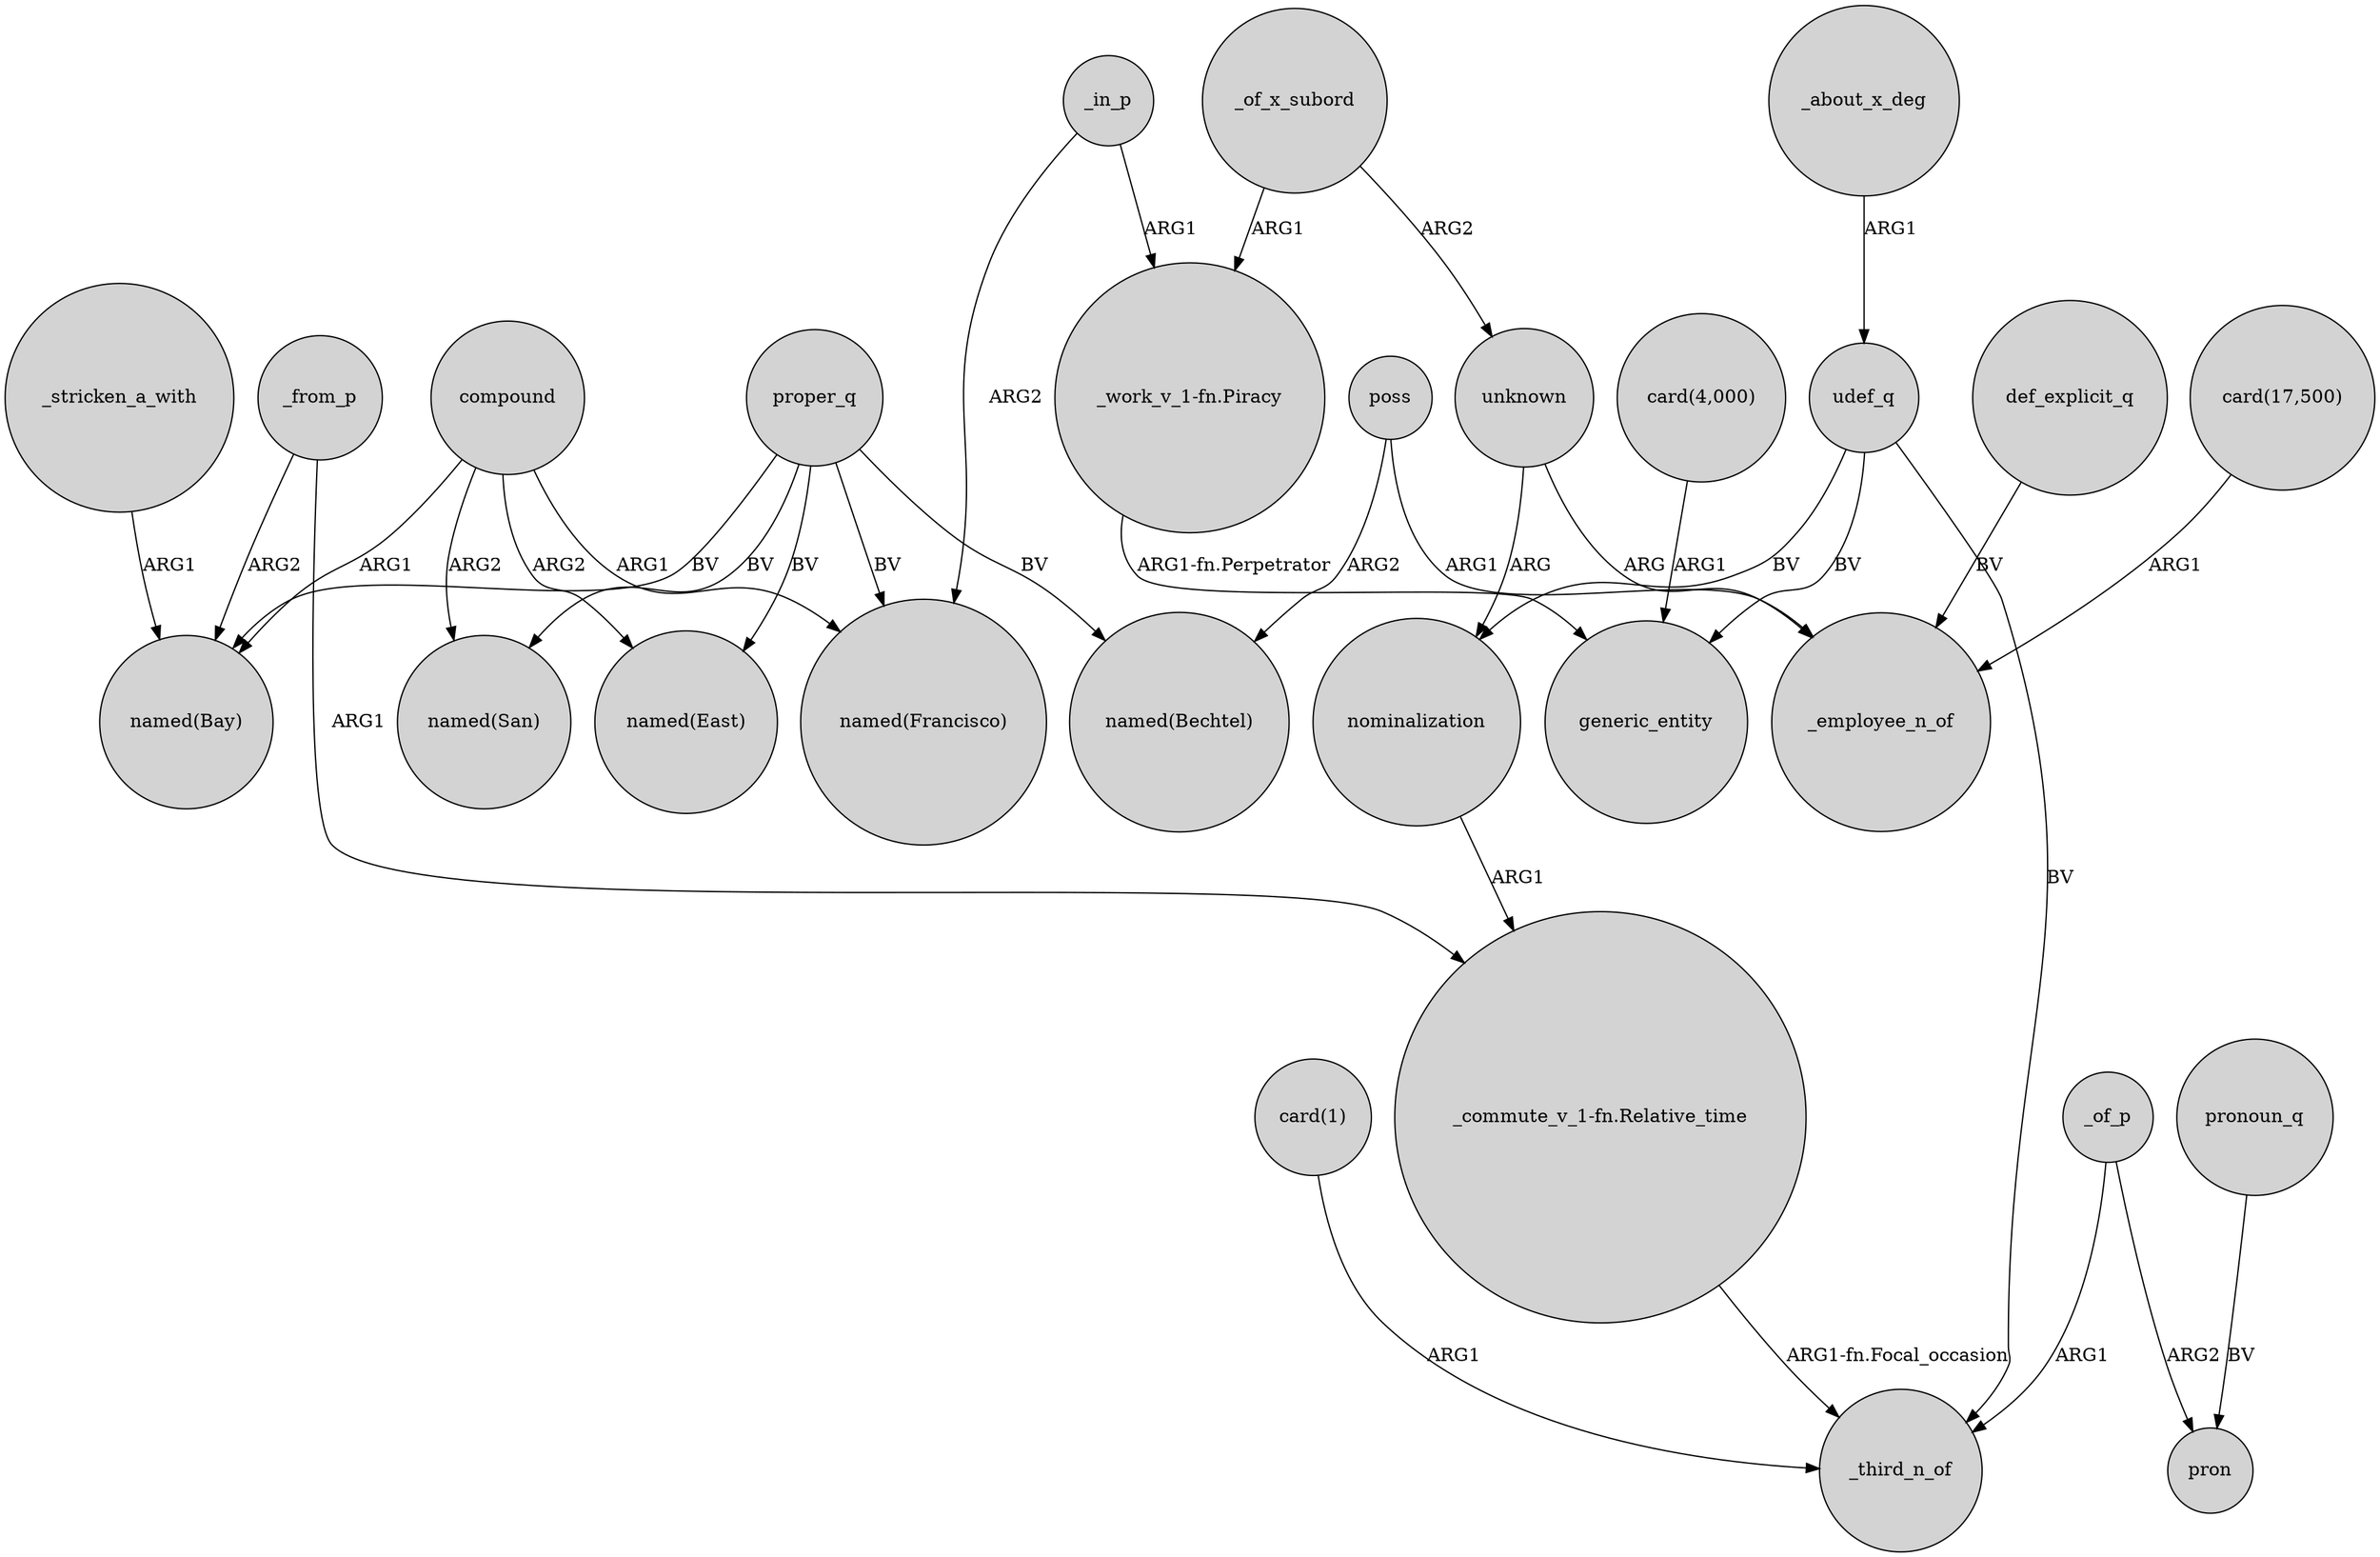 digraph {
	node [shape=circle style=filled]
	proper_q -> "named(Bay)" [label=BV]
	unknown -> _employee_n_of [label=ARG]
	"_commute_v_1-fn.Relative_time" -> _third_n_of [label="ARG1-fn.Focal_occasion"]
	proper_q -> "named(Bechtel)" [label=BV]
	compound -> "named(East)" [label=ARG2]
	_of_x_subord -> "_work_v_1-fn.Piracy" [label=ARG1]
	"card(4,000)" -> generic_entity [label=ARG1]
	unknown -> nominalization [label=ARG]
	"card(1)" -> _third_n_of [label=ARG1]
	udef_q -> nominalization [label=BV]
	compound -> "named(Bay)" [label=ARG1]
	_in_p -> "named(Francisco)" [label=ARG2]
	_of_x_subord -> unknown [label=ARG2]
	"card(17,500)" -> _employee_n_of [label=ARG1]
	proper_q -> "named(East)" [label=BV]
	udef_q -> generic_entity [label=BV]
	def_explicit_q -> _employee_n_of [label=BV]
	_about_x_deg -> udef_q [label=ARG1]
	_of_p -> pron [label=ARG2]
	pronoun_q -> pron [label=BV]
	poss -> "named(Bechtel)" [label=ARG2]
	_stricken_a_with -> "named(Bay)" [label=ARG1]
	nominalization -> "_commute_v_1-fn.Relative_time" [label=ARG1]
	_in_p -> "_work_v_1-fn.Piracy" [label=ARG1]
	compound -> "named(Francisco)" [label=ARG1]
	_from_p -> "_commute_v_1-fn.Relative_time" [label=ARG1]
	compound -> "named(San)" [label=ARG2]
	proper_q -> "named(San)" [label=BV]
	proper_q -> "named(Francisco)" [label=BV]
	"_work_v_1-fn.Piracy" -> generic_entity [label="ARG1-fn.Perpetrator"]
	_from_p -> "named(Bay)" [label=ARG2]
	_of_p -> _third_n_of [label=ARG1]
	poss -> _employee_n_of [label=ARG1]
	udef_q -> _third_n_of [label=BV]
}
